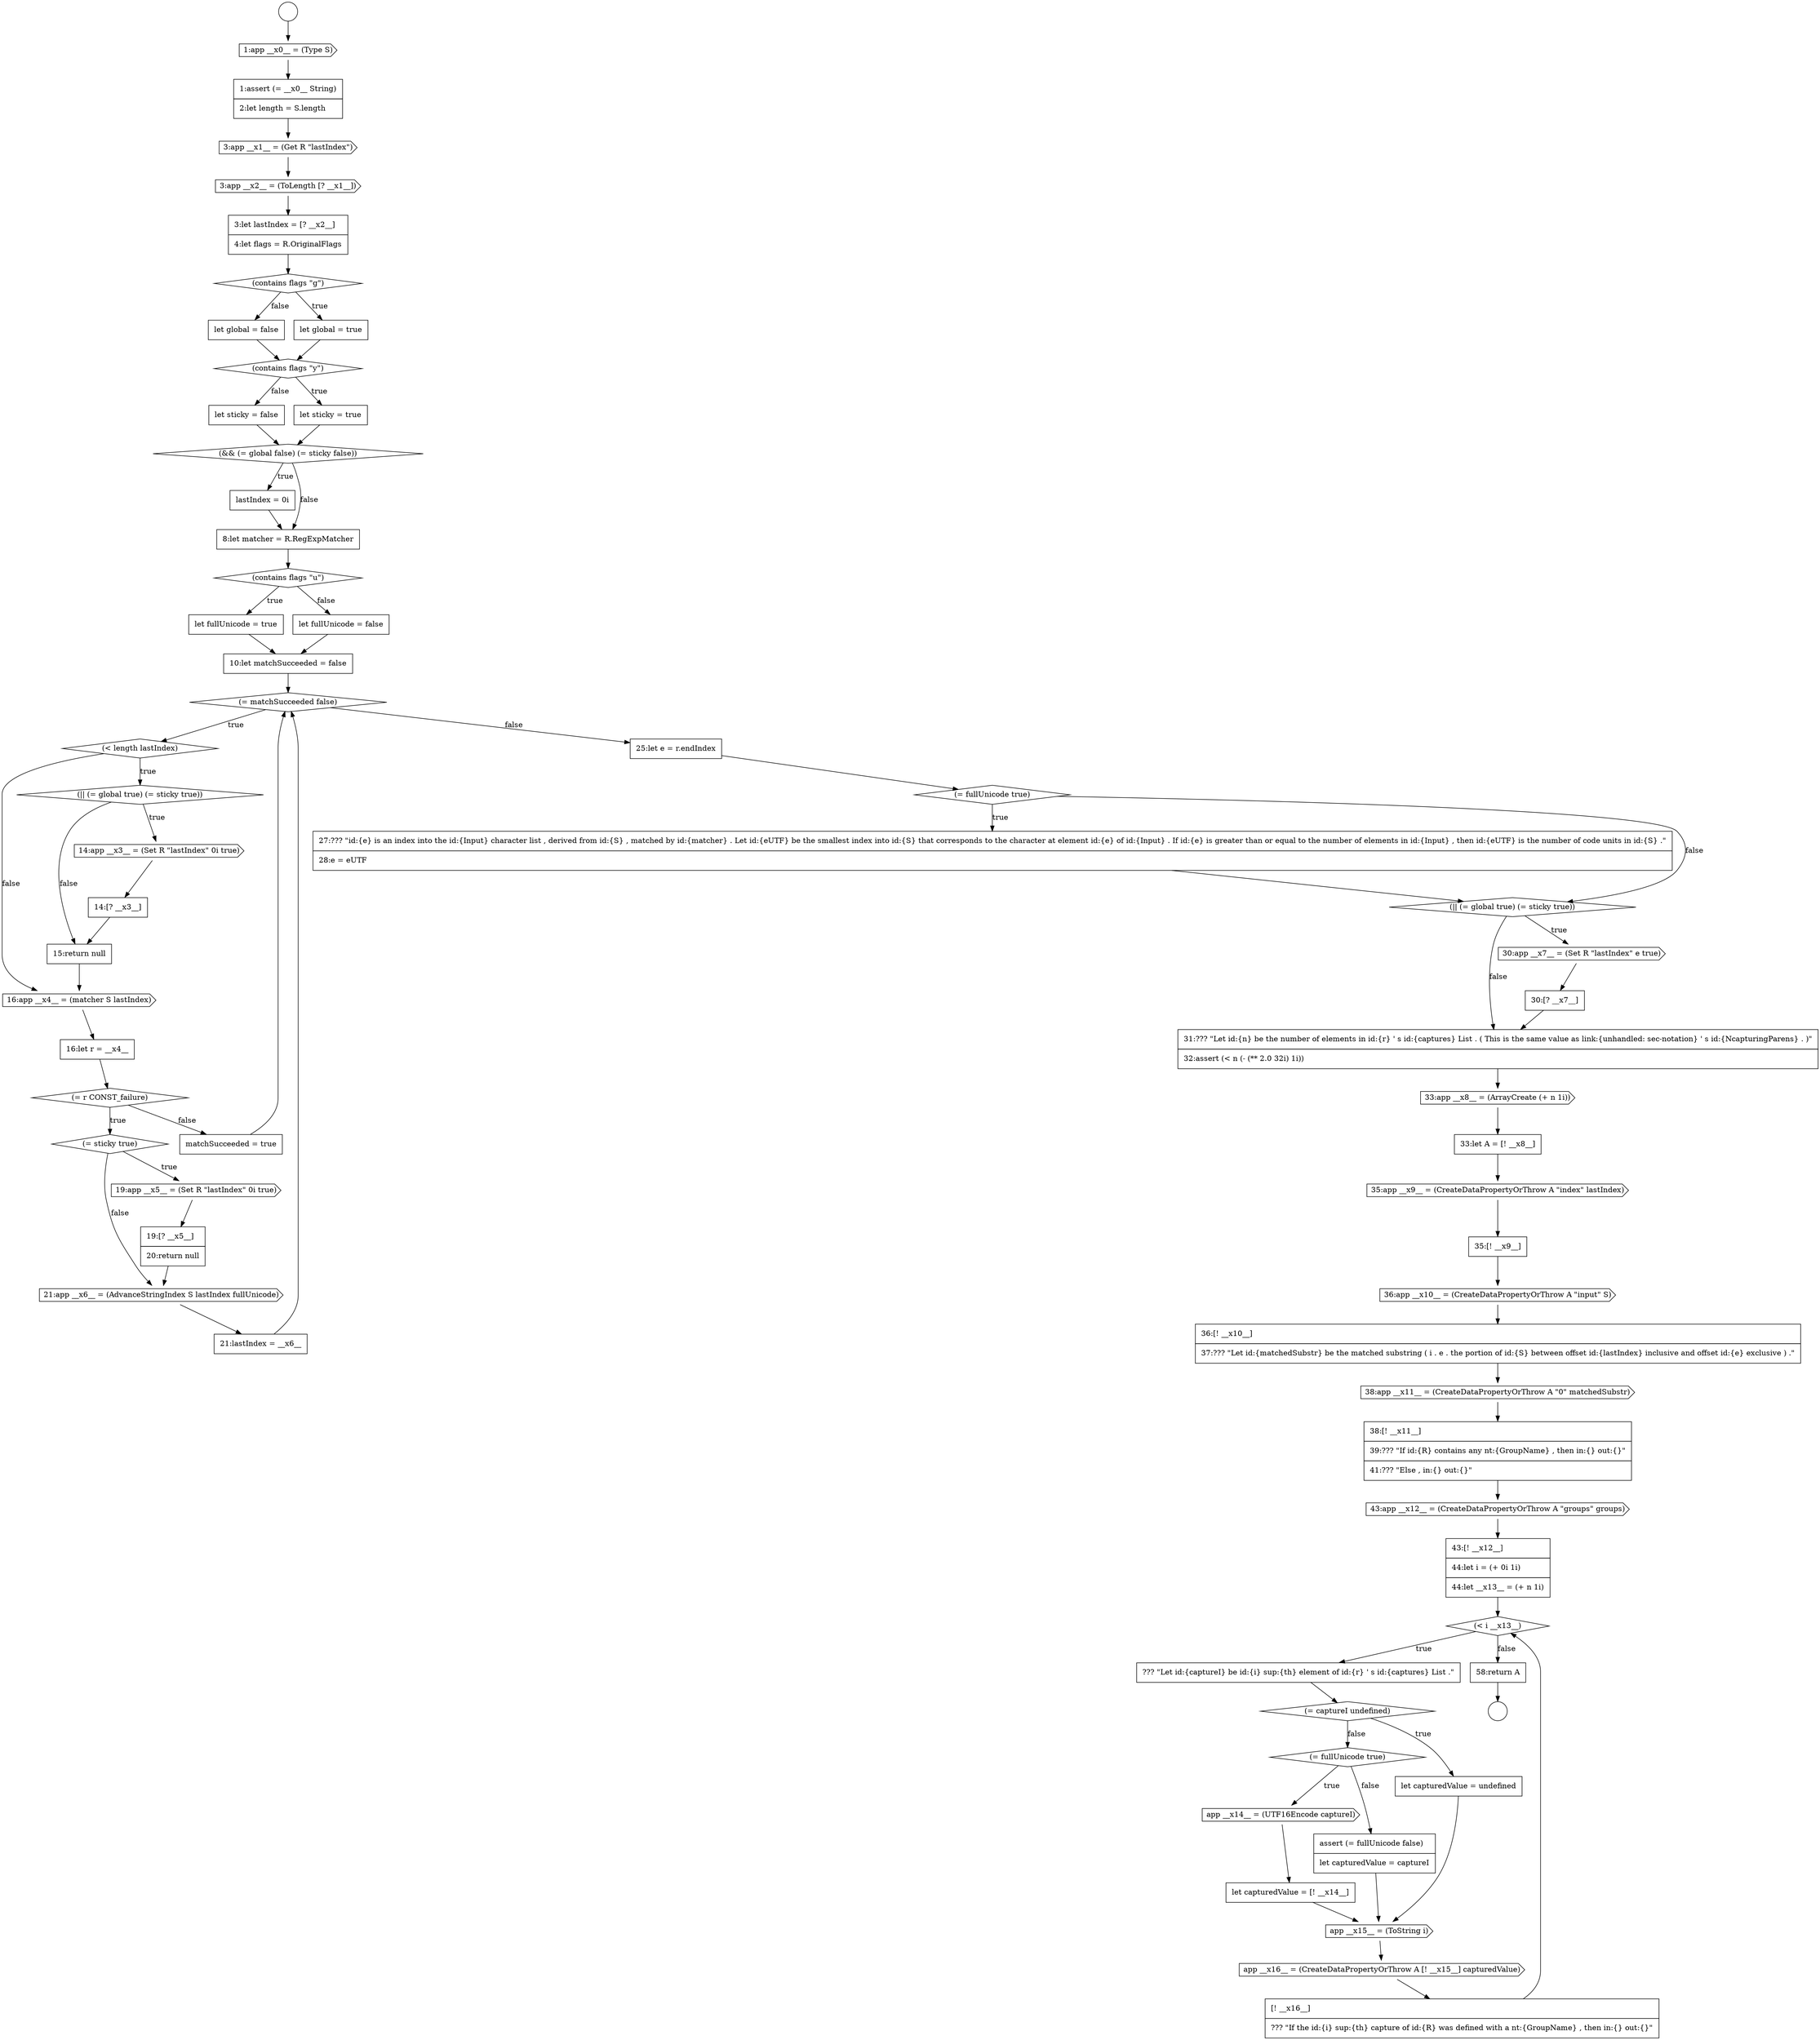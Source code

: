 digraph {
  node0 [shape=circle label=" " color="black" fillcolor="white" style=filled]
  node5 [shape=cds, label=<<font color="black">3:app __x2__ = (ToLength [? __x1__])</font>> color="black" fillcolor="white" style=filled]
  node2 [shape=cds, label=<<font color="black">1:app __x0__ = (Type S)</font>> color="black" fillcolor="white" style=filled]
  node4 [shape=cds, label=<<font color="black">3:app __x1__ = (Get R &quot;lastIndex&quot;)</font>> color="black" fillcolor="white" style=filled]
  node10 [shape=diamond, label=<<font color="black">(contains flags &quot;y&quot;)</font>> color="black" fillcolor="white" style=filled]
  node56 [shape=diamond, label=<<font color="black">(= fullUnicode true)</font>> color="black" fillcolor="white" style=filled]
  node42 [shape=cds, label=<<font color="black">33:app __x8__ = (ArrayCreate (+ n 1i))</font>> color="black" fillcolor="white" style=filled]
  node24 [shape=none, margin=0, label=<<font color="black">
    <table border="0" cellborder="1" cellspacing="0" cellpadding="10">
      <tr><td align="left">14:[? __x3__]</td></tr>
    </table>
  </font>> color="black" fillcolor="white" style=filled]
  node37 [shape=none, margin=0, label=<<font color="black">
    <table border="0" cellborder="1" cellspacing="0" cellpadding="10">
      <tr><td align="left">27:??? &quot;id:{e} is an index into the id:{Input} character list , derived from id:{S} , matched by id:{matcher} . Let id:{eUTF} be the smallest index into id:{S} that corresponds to the character at element id:{e} of id:{Input} . If id:{e} is greater than or equal to the number of elements in id:{Input} , then id:{eUTF} is the number of code units in id:{S} .&quot;</td></tr>
      <tr><td align="left">28:e = eUTF</td></tr>
    </table>
  </font>> color="black" fillcolor="white" style=filled]
  node25 [shape=none, margin=0, label=<<font color="black">
    <table border="0" cellborder="1" cellspacing="0" cellpadding="10">
      <tr><td align="left">15:return null</td></tr>
    </table>
  </font>> color="black" fillcolor="white" style=filled]
  node52 [shape=diamond, label=<<font color="black">(&lt; i __x13__)</font>> color="black" fillcolor="white" style=filled]
  node14 [shape=none, margin=0, label=<<font color="black">
    <table border="0" cellborder="1" cellspacing="0" cellpadding="10">
      <tr><td align="left">lastIndex = 0i</td></tr>
    </table>
  </font>> color="black" fillcolor="white" style=filled]
  node20 [shape=diamond, label=<<font color="black">(= matchSucceeded false)</font>> color="black" fillcolor="white" style=filled]
  node46 [shape=cds, label=<<font color="black">36:app __x10__ = (CreateDataPropertyOrThrow A &quot;input&quot; S)</font>> color="black" fillcolor="white" style=filled]
  node57 [shape=cds, label=<<font color="black">app __x14__ = (UTF16Encode captureI)</font>> color="black" fillcolor="white" style=filled]
  node29 [shape=diamond, label=<<font color="black">(= sticky true)</font>> color="black" fillcolor="white" style=filled]
  node61 [shape=cds, label=<<font color="black">app __x16__ = (CreateDataPropertyOrThrow A [! __x15__] capturedValue)</font>> color="black" fillcolor="white" style=filled]
  node1 [shape=circle label=" " color="black" fillcolor="white" style=filled]
  node6 [shape=none, margin=0, label=<<font color="black">
    <table border="0" cellborder="1" cellspacing="0" cellpadding="10">
      <tr><td align="left">3:let lastIndex = [? __x2__]</td></tr>
      <tr><td align="left">4:let flags = R.OriginalFlags</td></tr>
    </table>
  </font>> color="black" fillcolor="white" style=filled]
  node60 [shape=cds, label=<<font color="black">app __x15__ = (ToString i)</font>> color="black" fillcolor="white" style=filled]
  node21 [shape=diamond, label=<<font color="black">(&lt; length lastIndex)</font>> color="black" fillcolor="white" style=filled]
  node33 [shape=none, margin=0, label=<<font color="black">
    <table border="0" cellborder="1" cellspacing="0" cellpadding="10">
      <tr><td align="left">21:lastIndex = __x6__</td></tr>
    </table>
  </font>> color="black" fillcolor="white" style=filled]
  node28 [shape=diamond, label=<<font color="black">(= r CONST_failure)</font>> color="black" fillcolor="white" style=filled]
  node38 [shape=diamond, label=<<font color="black">(|| (= global true) (= sticky true))</font>> color="black" fillcolor="white" style=filled]
  node9 [shape=none, margin=0, label=<<font color="black">
    <table border="0" cellborder="1" cellspacing="0" cellpadding="10">
      <tr><td align="left">let global = false</td></tr>
    </table>
  </font>> color="black" fillcolor="white" style=filled]
  node53 [shape=none, margin=0, label=<<font color="black">
    <table border="0" cellborder="1" cellspacing="0" cellpadding="10">
      <tr><td align="left">??? &quot;Let id:{captureI} be id:{i} sup:{th} element of id:{r} ' s id:{captures} List .&quot;</td></tr>
    </table>
  </font>> color="black" fillcolor="white" style=filled]
  node13 [shape=diamond, label=<<font color="black">(&amp;&amp; (= global false) (= sticky false))</font>> color="black" fillcolor="white" style=filled]
  node41 [shape=none, margin=0, label=<<font color="black">
    <table border="0" cellborder="1" cellspacing="0" cellpadding="10">
      <tr><td align="left">31:??? &quot;Let id:{n} be the number of elements in id:{r} ' s id:{captures} List . ( This is the same value as link:{unhandled: sec-notation} ' s id:{NcapturingParens} . )&quot;</td></tr>
      <tr><td align="left">32:assert (&lt; n (- (** 2.0 32i) 1i))</td></tr>
    </table>
  </font>> color="black" fillcolor="white" style=filled]
  node45 [shape=none, margin=0, label=<<font color="black">
    <table border="0" cellborder="1" cellspacing="0" cellpadding="10">
      <tr><td align="left">35:[! __x9__]</td></tr>
    </table>
  </font>> color="black" fillcolor="white" style=filled]
  node17 [shape=none, margin=0, label=<<font color="black">
    <table border="0" cellborder="1" cellspacing="0" cellpadding="10">
      <tr><td align="left">let fullUnicode = true</td></tr>
    </table>
  </font>> color="black" fillcolor="white" style=filled]
  node32 [shape=cds, label=<<font color="black">21:app __x6__ = (AdvanceStringIndex S lastIndex fullUnicode)</font>> color="black" fillcolor="white" style=filled]
  node34 [shape=none, margin=0, label=<<font color="black">
    <table border="0" cellborder="1" cellspacing="0" cellpadding="10">
      <tr><td align="left">matchSucceeded = true</td></tr>
    </table>
  </font>> color="black" fillcolor="white" style=filled]
  node22 [shape=diamond, label=<<font color="black">(|| (= global true) (= sticky true))</font>> color="black" fillcolor="white" style=filled]
  node44 [shape=cds, label=<<font color="black">35:app __x9__ = (CreateDataPropertyOrThrow A &quot;index&quot; lastIndex)</font>> color="black" fillcolor="white" style=filled]
  node59 [shape=none, margin=0, label=<<font color="black">
    <table border="0" cellborder="1" cellspacing="0" cellpadding="10">
      <tr><td align="left">assert (= fullUnicode false)</td></tr>
      <tr><td align="left">let capturedValue = captureI</td></tr>
    </table>
  </font>> color="black" fillcolor="white" style=filled]
  node27 [shape=none, margin=0, label=<<font color="black">
    <table border="0" cellborder="1" cellspacing="0" cellpadding="10">
      <tr><td align="left">16:let r = __x4__</td></tr>
    </table>
  </font>> color="black" fillcolor="white" style=filled]
  node12 [shape=none, margin=0, label=<<font color="black">
    <table border="0" cellborder="1" cellspacing="0" cellpadding="10">
      <tr><td align="left">let sticky = false</td></tr>
    </table>
  </font>> color="black" fillcolor="white" style=filled]
  node54 [shape=diamond, label=<<font color="black">(= captureI undefined)</font>> color="black" fillcolor="white" style=filled]
  node49 [shape=none, margin=0, label=<<font color="black">
    <table border="0" cellborder="1" cellspacing="0" cellpadding="10">
      <tr><td align="left">38:[! __x11__]</td></tr>
      <tr><td align="left">39:??? &quot;If id:{R} contains any nt:{GroupName} , then in:{} out:{}&quot;</td></tr>
      <tr><td align="left">41:??? &quot;Else , in:{} out:{}&quot;</td></tr>
    </table>
  </font>> color="black" fillcolor="white" style=filled]
  node7 [shape=diamond, label=<<font color="black">(contains flags &quot;g&quot;)</font>> color="black" fillcolor="white" style=filled]
  node39 [shape=cds, label=<<font color="black">30:app __x7__ = (Set R &quot;lastIndex&quot; e true)</font>> color="black" fillcolor="white" style=filled]
  node3 [shape=none, margin=0, label=<<font color="black">
    <table border="0" cellborder="1" cellspacing="0" cellpadding="10">
      <tr><td align="left">1:assert (= __x0__ String)</td></tr>
      <tr><td align="left">2:let length = S.length</td></tr>
    </table>
  </font>> color="black" fillcolor="white" style=filled]
  node35 [shape=none, margin=0, label=<<font color="black">
    <table border="0" cellborder="1" cellspacing="0" cellpadding="10">
      <tr><td align="left">25:let e = r.endIndex</td></tr>
    </table>
  </font>> color="black" fillcolor="white" style=filled]
  node48 [shape=cds, label=<<font color="black">38:app __x11__ = (CreateDataPropertyOrThrow A &quot;0&quot; matchedSubstr)</font>> color="black" fillcolor="white" style=filled]
  node63 [shape=none, margin=0, label=<<font color="black">
    <table border="0" cellborder="1" cellspacing="0" cellpadding="10">
      <tr><td align="left">58:return A</td></tr>
    </table>
  </font>> color="black" fillcolor="white" style=filled]
  node18 [shape=none, margin=0, label=<<font color="black">
    <table border="0" cellborder="1" cellspacing="0" cellpadding="10">
      <tr><td align="left">let fullUnicode = false</td></tr>
    </table>
  </font>> color="black" fillcolor="white" style=filled]
  node50 [shape=cds, label=<<font color="black">43:app __x12__ = (CreateDataPropertyOrThrow A &quot;groups&quot; groups)</font>> color="black" fillcolor="white" style=filled]
  node16 [shape=diamond, label=<<font color="black">(contains flags &quot;u&quot;)</font>> color="black" fillcolor="white" style=filled]
  node31 [shape=none, margin=0, label=<<font color="black">
    <table border="0" cellborder="1" cellspacing="0" cellpadding="10">
      <tr><td align="left">19:[? __x5__]</td></tr>
      <tr><td align="left">20:return null</td></tr>
    </table>
  </font>> color="black" fillcolor="white" style=filled]
  node11 [shape=none, margin=0, label=<<font color="black">
    <table border="0" cellborder="1" cellspacing="0" cellpadding="10">
      <tr><td align="left">let sticky = true</td></tr>
    </table>
  </font>> color="black" fillcolor="white" style=filled]
  node43 [shape=none, margin=0, label=<<font color="black">
    <table border="0" cellborder="1" cellspacing="0" cellpadding="10">
      <tr><td align="left">33:let A = [! __x8__]</td></tr>
    </table>
  </font>> color="black" fillcolor="white" style=filled]
  node40 [shape=none, margin=0, label=<<font color="black">
    <table border="0" cellborder="1" cellspacing="0" cellpadding="10">
      <tr><td align="left">30:[? __x7__]</td></tr>
    </table>
  </font>> color="black" fillcolor="white" style=filled]
  node26 [shape=cds, label=<<font color="black">16:app __x4__ = (matcher S lastIndex)</font>> color="black" fillcolor="white" style=filled]
  node55 [shape=none, margin=0, label=<<font color="black">
    <table border="0" cellborder="1" cellspacing="0" cellpadding="10">
      <tr><td align="left">let capturedValue = undefined</td></tr>
    </table>
  </font>> color="black" fillcolor="white" style=filled]
  node23 [shape=cds, label=<<font color="black">14:app __x3__ = (Set R &quot;lastIndex&quot; 0i true)</font>> color="black" fillcolor="white" style=filled]
  node8 [shape=none, margin=0, label=<<font color="black">
    <table border="0" cellborder="1" cellspacing="0" cellpadding="10">
      <tr><td align="left">let global = true</td></tr>
    </table>
  </font>> color="black" fillcolor="white" style=filled]
  node58 [shape=none, margin=0, label=<<font color="black">
    <table border="0" cellborder="1" cellspacing="0" cellpadding="10">
      <tr><td align="left">let capturedValue = [! __x14__]</td></tr>
    </table>
  </font>> color="black" fillcolor="white" style=filled]
  node36 [shape=diamond, label=<<font color="black">(= fullUnicode true)</font>> color="black" fillcolor="white" style=filled]
  node30 [shape=cds, label=<<font color="black">19:app __x5__ = (Set R &quot;lastIndex&quot; 0i true)</font>> color="black" fillcolor="white" style=filled]
  node51 [shape=none, margin=0, label=<<font color="black">
    <table border="0" cellborder="1" cellspacing="0" cellpadding="10">
      <tr><td align="left">43:[! __x12__]</td></tr>
      <tr><td align="left">44:let i = (+ 0i 1i)</td></tr>
      <tr><td align="left">44:let __x13__ = (+ n 1i)</td></tr>
    </table>
  </font>> color="black" fillcolor="white" style=filled]
  node19 [shape=none, margin=0, label=<<font color="black">
    <table border="0" cellborder="1" cellspacing="0" cellpadding="10">
      <tr><td align="left">10:let matchSucceeded = false</td></tr>
    </table>
  </font>> color="black" fillcolor="white" style=filled]
  node47 [shape=none, margin=0, label=<<font color="black">
    <table border="0" cellborder="1" cellspacing="0" cellpadding="10">
      <tr><td align="left">36:[! __x10__]</td></tr>
      <tr><td align="left">37:??? &quot;Let id:{matchedSubstr} be the matched substring ( i . e . the portion of id:{S} between offset id:{lastIndex} inclusive and offset id:{e} exclusive ) .&quot;</td></tr>
    </table>
  </font>> color="black" fillcolor="white" style=filled]
  node15 [shape=none, margin=0, label=<<font color="black">
    <table border="0" cellborder="1" cellspacing="0" cellpadding="10">
      <tr><td align="left">8:let matcher = R.RegExpMatcher</td></tr>
    </table>
  </font>> color="black" fillcolor="white" style=filled]
  node62 [shape=none, margin=0, label=<<font color="black">
    <table border="0" cellborder="1" cellspacing="0" cellpadding="10">
      <tr><td align="left">[! __x16__]</td></tr>
      <tr><td align="left">??? &quot;If the id:{i} sup:{th} capture of id:{R} was defined with a nt:{GroupName} , then in:{} out:{}&quot;</td></tr>
    </table>
  </font>> color="black" fillcolor="white" style=filled]
  node61 -> node62 [ color="black"]
  node28 -> node29 [label=<<font color="black">true</font>> color="black"]
  node28 -> node34 [label=<<font color="black">false</font>> color="black"]
  node12 -> node13 [ color="black"]
  node6 -> node7 [ color="black"]
  node26 -> node27 [ color="black"]
  node59 -> node60 [ color="black"]
  node63 -> node1 [ color="black"]
  node55 -> node60 [ color="black"]
  node46 -> node47 [ color="black"]
  node48 -> node49 [ color="black"]
  node41 -> node42 [ color="black"]
  node5 -> node6 [ color="black"]
  node53 -> node54 [ color="black"]
  node3 -> node4 [ color="black"]
  node39 -> node40 [ color="black"]
  node42 -> node43 [ color="black"]
  node18 -> node19 [ color="black"]
  node17 -> node19 [ color="black"]
  node10 -> node11 [label=<<font color="black">true</font>> color="black"]
  node10 -> node12 [label=<<font color="black">false</font>> color="black"]
  node13 -> node14 [label=<<font color="black">true</font>> color="black"]
  node13 -> node15 [label=<<font color="black">false</font>> color="black"]
  node36 -> node37 [label=<<font color="black">true</font>> color="black"]
  node36 -> node38 [label=<<font color="black">false</font>> color="black"]
  node54 -> node55 [label=<<font color="black">true</font>> color="black"]
  node54 -> node56 [label=<<font color="black">false</font>> color="black"]
  node2 -> node3 [ color="black"]
  node15 -> node16 [ color="black"]
  node7 -> node8 [label=<<font color="black">true</font>> color="black"]
  node7 -> node9 [label=<<font color="black">false</font>> color="black"]
  node34 -> node20 [ color="black"]
  node19 -> node20 [ color="black"]
  node21 -> node22 [label=<<font color="black">true</font>> color="black"]
  node21 -> node26 [label=<<font color="black">false</font>> color="black"]
  node62 -> node52 [ color="black"]
  node35 -> node36 [ color="black"]
  node22 -> node23 [label=<<font color="black">true</font>> color="black"]
  node22 -> node25 [label=<<font color="black">false</font>> color="black"]
  node52 -> node53 [label=<<font color="black">true</font>> color="black"]
  node52 -> node63 [label=<<font color="black">false</font>> color="black"]
  node57 -> node58 [ color="black"]
  node45 -> node46 [ color="black"]
  node0 -> node2 [ color="black"]
  node43 -> node44 [ color="black"]
  node9 -> node10 [ color="black"]
  node11 -> node13 [ color="black"]
  node20 -> node21 [label=<<font color="black">true</font>> color="black"]
  node20 -> node35 [label=<<font color="black">false</font>> color="black"]
  node44 -> node45 [ color="black"]
  node27 -> node28 [ color="black"]
  node37 -> node38 [ color="black"]
  node8 -> node10 [ color="black"]
  node33 -> node20 [ color="black"]
  node23 -> node24 [ color="black"]
  node14 -> node15 [ color="black"]
  node31 -> node32 [ color="black"]
  node40 -> node41 [ color="black"]
  node30 -> node31 [ color="black"]
  node38 -> node39 [label=<<font color="black">true</font>> color="black"]
  node38 -> node41 [label=<<font color="black">false</font>> color="black"]
  node29 -> node30 [label=<<font color="black">true</font>> color="black"]
  node29 -> node32 [label=<<font color="black">false</font>> color="black"]
  node16 -> node17 [label=<<font color="black">true</font>> color="black"]
  node16 -> node18 [label=<<font color="black">false</font>> color="black"]
  node47 -> node48 [ color="black"]
  node50 -> node51 [ color="black"]
  node4 -> node5 [ color="black"]
  node51 -> node52 [ color="black"]
  node25 -> node26 [ color="black"]
  node60 -> node61 [ color="black"]
  node24 -> node25 [ color="black"]
  node49 -> node50 [ color="black"]
  node58 -> node60 [ color="black"]
  node32 -> node33 [ color="black"]
  node56 -> node57 [label=<<font color="black">true</font>> color="black"]
  node56 -> node59 [label=<<font color="black">false</font>> color="black"]
}
